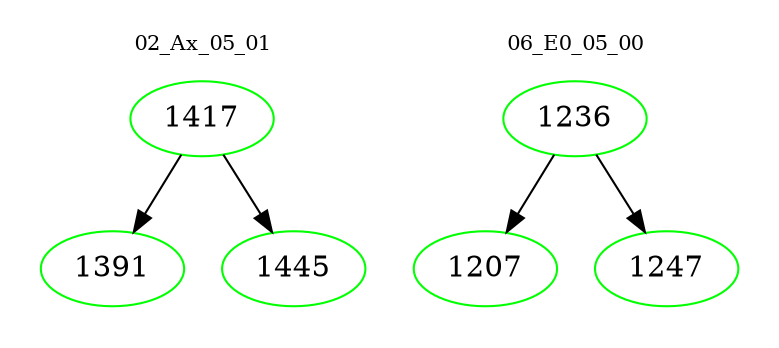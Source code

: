 digraph{
subgraph cluster_0 {
color = white
label = "02_Ax_05_01";
fontsize=10;
T0_1417 [label="1417", color="green"]
T0_1417 -> T0_1391 [color="black"]
T0_1391 [label="1391", color="green"]
T0_1417 -> T0_1445 [color="black"]
T0_1445 [label="1445", color="green"]
}
subgraph cluster_1 {
color = white
label = "06_E0_05_00";
fontsize=10;
T1_1236 [label="1236", color="green"]
T1_1236 -> T1_1207 [color="black"]
T1_1207 [label="1207", color="green"]
T1_1236 -> T1_1247 [color="black"]
T1_1247 [label="1247", color="green"]
}
}
